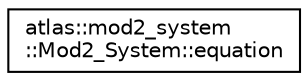 digraph "Graphical Class Hierarchy"
{
  edge [fontname="Helvetica",fontsize="10",labelfontname="Helvetica",labelfontsize="10"];
  node [fontname="Helvetica",fontsize="10",shape=record];
  rankdir="LR";
  Node1 [label="atlas::mod2_system\l::Mod2_System::equation",height=0.2,width=0.4,color="black", fillcolor="white", style="filled",URL="$structatlas_1_1mod2__system_1_1Mod2__System_1_1equation.html"];
}
